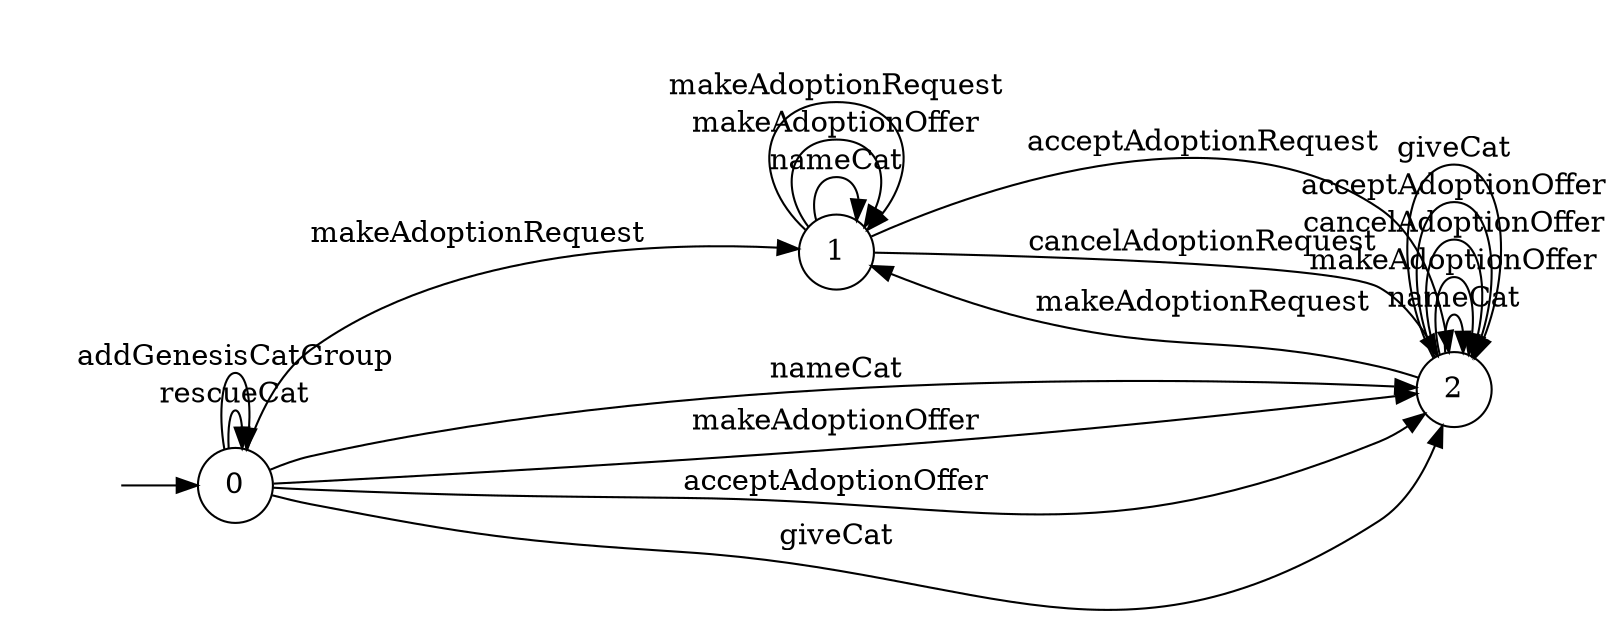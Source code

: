 digraph "./InvConPlus/Dapp-Automata-data/result/model/0x60cd862c9c687a9de49aecdc3a99b74a4fc54ab6/MoonCatRescue/FSM-1" {
	graph [rankdir=LR]
	"" [label="" shape=plaintext]
	0 [label=0 shape=circle]
	1 [label=1 shape=circle]
	2 [label=2 shape=circle]
	"" -> 0 [label=""]
	0 -> 0 [label=rescueCat]
	0 -> 2 [label=nameCat]
	0 -> 2 [label=makeAdoptionOffer]
	0 -> 2 [label=acceptAdoptionOffer]
	0 -> 2 [label=giveCat]
	0 -> 1 [label=makeAdoptionRequest]
	0 -> 0 [label=addGenesisCatGroup]
	2 -> 2 [label=nameCat]
	2 -> 2 [label=makeAdoptionOffer]
	2 -> 2 [label=cancelAdoptionOffer]
	2 -> 2 [label=acceptAdoptionOffer]
	2 -> 2 [label=giveCat]
	2 -> 1 [label=makeAdoptionRequest]
	1 -> 1 [label=nameCat]
	1 -> 1 [label=makeAdoptionOffer]
	1 -> 1 [label=makeAdoptionRequest]
	1 -> 2 [label=acceptAdoptionRequest]
	1 -> 2 [label=cancelAdoptionRequest]
}
